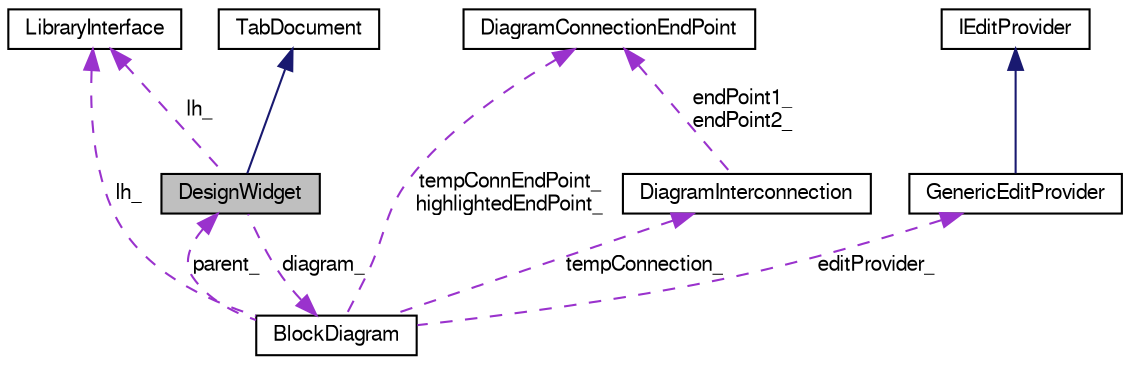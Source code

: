 digraph G
{
  bgcolor="transparent";
  edge [fontname="FreeSans",fontsize=10,labelfontname="FreeSans",labelfontsize=10];
  node [fontname="FreeSans",fontsize=10,shape=record];
  Node1 [label="DesignWidget",height=0.2,width=0.4,color="black", fillcolor="grey75", style="filled" fontcolor="black"];
  Node2 -> Node1 [dir=back,color="midnightblue",fontsize=10,style="solid",fontname="FreeSans"];
  Node2 [label="TabDocument",height=0.2,width=0.4,color="black",URL="$class_tab_document.html",tooltip="TabDocument class."];
  Node3 -> Node1 [dir=back,color="darkorchid3",fontsize=10,style="dashed",label="lh_",fontname="FreeSans"];
  Node3 [label="LibraryInterface",height=0.2,width=0.4,color="black",URL="$class_library_interface.html",tooltip="LibraryInterface defines an interface to operate the IP-Xact-library."];
  Node4 -> Node1 [dir=back,color="darkorchid3",fontsize=10,style="dashed",label="diagram_",fontname="FreeSans"];
  Node4 [label="BlockDiagram",height=0.2,width=0.4,color="black",URL="$class_block_diagram.html",tooltip="BlockDiagram is a graphical view to a design."];
  Node1 -> Node4 [dir=back,color="darkorchid3",fontsize=10,style="dashed",label="parent_",fontname="FreeSans"];
  Node5 -> Node4 [dir=back,color="darkorchid3",fontsize=10,style="dashed",label="tempConnection_",fontname="FreeSans"];
  Node5 [label="DiagramInterconnection",height=0.2,width=0.4,color="black",URL="$class_diagram_interconnection.html",tooltip="DiagramInterconnection represents graphically an IP-XACT interconnection."];
  Node6 -> Node5 [dir=back,color="darkorchid3",fontsize=10,style="dashed",label="endPoint1_\nendPoint2_",fontname="FreeSans"];
  Node6 [label="DiagramConnectionEndPoint",height=0.2,width=0.4,color="black",URL="$class_diagram_connection_end_point.html",tooltip="DiagramConnectionEndPoint interface."];
  Node3 -> Node4 [dir=back,color="darkorchid3",fontsize=10,style="dashed",label="lh_",fontname="FreeSans"];
  Node6 -> Node4 [dir=back,color="darkorchid3",fontsize=10,style="dashed",label="tempConnEndPoint_\nhighlightedEndPoint_",fontname="FreeSans"];
  Node7 -> Node4 [dir=back,color="darkorchid3",fontsize=10,style="dashed",label="editProvider_",fontname="FreeSans"];
  Node7 [label="GenericEditProvider",height=0.2,width=0.4,color="black",URL="$class_generic_edit_provider.html",tooltip="GenericEditProvider class."];
  Node8 -> Node7 [dir=back,color="midnightblue",fontsize=10,style="solid",fontname="FreeSans"];
  Node8 [label="IEditProvider",height=0.2,width=0.4,color="black",URL="$class_i_edit_provider.html",tooltip="IEditProvider interface."];
}
